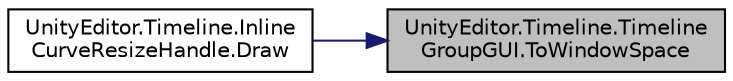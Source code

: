 digraph "UnityEditor.Timeline.TimelineGroupGUI.ToWindowSpace"
{
 // LATEX_PDF_SIZE
  edge [fontname="Helvetica",fontsize="10",labelfontname="Helvetica",labelfontsize="10"];
  node [fontname="Helvetica",fontsize="10",shape=record];
  rankdir="RL";
  Node1 [label="UnityEditor.Timeline.Timeline\lGroupGUI.ToWindowSpace",height=0.2,width=0.4,color="black", fillcolor="grey75", style="filled", fontcolor="black",tooltip=" "];
  Node1 -> Node2 [dir="back",color="midnightblue",fontsize="10",style="solid",fontname="Helvetica"];
  Node2 [label="UnityEditor.Timeline.Inline\lCurveResizeHandle.Draw",height=0.2,width=0.4,color="black", fillcolor="white", style="filled",URL="$class_unity_editor_1_1_timeline_1_1_inline_curve_resize_handle.html#a870e9f23b54442aa97fe93ea2f82aeaa",tooltip=" "];
}
